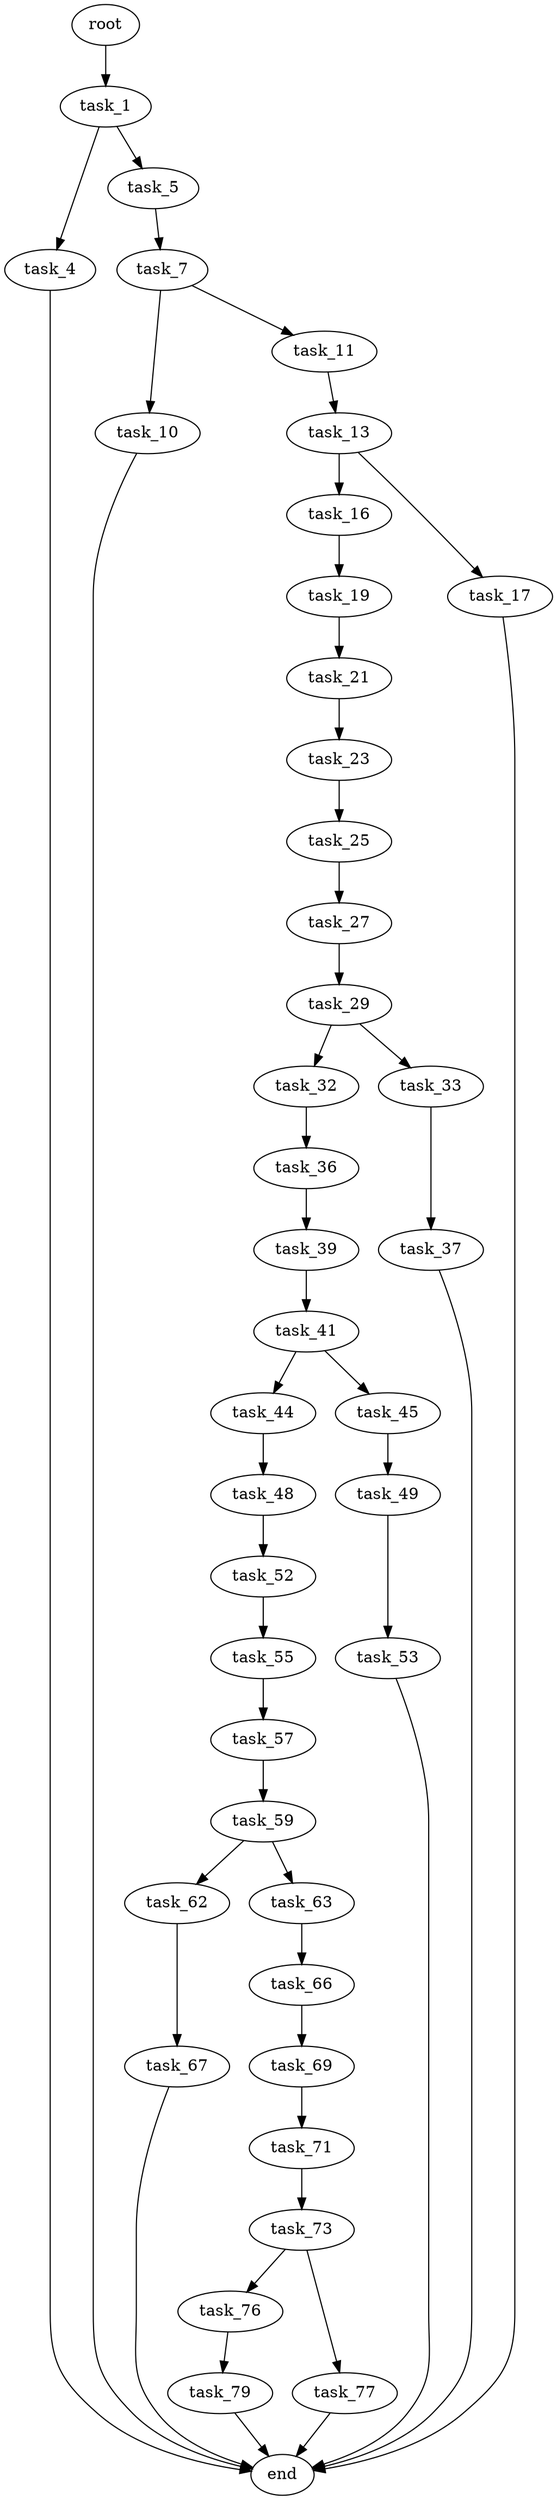 digraph G {
  root [size="0.000000"];
  task_1 [size="19051813897.000000"];
  task_4 [size="549755813888.000000"];
  task_5 [size="182696057705.000000"];
  task_7 [size="231928233984.000000"];
  task_10 [size="28991029248.000000"];
  task_11 [size="280507823094.000000"];
  task_13 [size="5740550376.000000"];
  task_16 [size="10568011558.000000"];
  task_17 [size="132320366290.000000"];
  task_19 [size="2156607590.000000"];
  task_21 [size="4321742557.000000"];
  task_23 [size="782757789696.000000"];
  task_25 [size="549755813888.000000"];
  task_27 [size="782757789696.000000"];
  task_29 [size="94123929583.000000"];
  task_32 [size="29358232176.000000"];
  task_33 [size="782757789696.000000"];
  task_36 [size="48212312274.000000"];
  task_37 [size="549755813888.000000"];
  task_39 [size="8521041207.000000"];
  task_41 [size="1073741824000.000000"];
  task_44 [size="68719476736.000000"];
  task_45 [size="24335421676.000000"];
  task_48 [size="13396301821.000000"];
  task_49 [size="430174400453.000000"];
  task_52 [size="7577927384.000000"];
  task_53 [size="180827065555.000000"];
  task_55 [size="8589934592.000000"];
  task_57 [size="1073741824000.000000"];
  task_59 [size="31650923903.000000"];
  task_62 [size="765535696345.000000"];
  task_63 [size="7438938912.000000"];
  task_66 [size="686497758251.000000"];
  task_67 [size="28991029248.000000"];
  task_69 [size="8059640266.000000"];
  task_71 [size="21907627382.000000"];
  task_73 [size="68719476736.000000"];
  task_76 [size="134217728000.000000"];
  task_77 [size="1021841453.000000"];
  task_79 [size="593370708016.000000"];
  end [size="0.000000"];

  root -> task_1 [size="1.000000"];
  task_1 -> task_4 [size="301989888.000000"];
  task_1 -> task_5 [size="301989888.000000"];
  task_4 -> end [size="1.000000"];
  task_5 -> task_7 [size="838860800.000000"];
  task_7 -> task_10 [size="301989888.000000"];
  task_7 -> task_11 [size="301989888.000000"];
  task_10 -> end [size="1.000000"];
  task_11 -> task_13 [size="209715200.000000"];
  task_13 -> task_16 [size="209715200.000000"];
  task_13 -> task_17 [size="209715200.000000"];
  task_16 -> task_19 [size="209715200.000000"];
  task_17 -> end [size="1.000000"];
  task_19 -> task_21 [size="134217728.000000"];
  task_21 -> task_23 [size="411041792.000000"];
  task_23 -> task_25 [size="679477248.000000"];
  task_25 -> task_27 [size="536870912.000000"];
  task_27 -> task_29 [size="679477248.000000"];
  task_29 -> task_32 [size="134217728.000000"];
  task_29 -> task_33 [size="134217728.000000"];
  task_32 -> task_36 [size="838860800.000000"];
  task_33 -> task_37 [size="679477248.000000"];
  task_36 -> task_39 [size="838860800.000000"];
  task_37 -> end [size="1.000000"];
  task_39 -> task_41 [size="209715200.000000"];
  task_41 -> task_44 [size="838860800.000000"];
  task_41 -> task_45 [size="838860800.000000"];
  task_44 -> task_48 [size="134217728.000000"];
  task_45 -> task_49 [size="411041792.000000"];
  task_48 -> task_52 [size="838860800.000000"];
  task_49 -> task_53 [size="411041792.000000"];
  task_52 -> task_55 [size="134217728.000000"];
  task_53 -> end [size="1.000000"];
  task_55 -> task_57 [size="33554432.000000"];
  task_57 -> task_59 [size="838860800.000000"];
  task_59 -> task_62 [size="536870912.000000"];
  task_59 -> task_63 [size="536870912.000000"];
  task_62 -> task_67 [size="679477248.000000"];
  task_63 -> task_66 [size="536870912.000000"];
  task_66 -> task_69 [size="838860800.000000"];
  task_67 -> end [size="1.000000"];
  task_69 -> task_71 [size="209715200.000000"];
  task_71 -> task_73 [size="536870912.000000"];
  task_73 -> task_76 [size="134217728.000000"];
  task_73 -> task_77 [size="134217728.000000"];
  task_76 -> task_79 [size="209715200.000000"];
  task_77 -> end [size="1.000000"];
  task_79 -> end [size="1.000000"];
}
